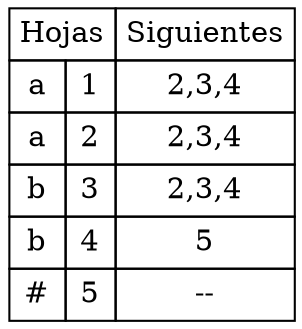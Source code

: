 digraph tablaSiguientes {
abc [shape=none, margin=0, label=<
<TABLE BORDER="0" CELLBORDER="1" CELLSPACING="0" CELLPADDING="4">
<TR>
<TD COLSPAN="2">Hojas</TD>
<TD>Siguientes</TD>
</TR>
<TR>
<TD>a</TD>
<TD>1</TD>
<TD>2,3,4</TD>
</TR>
<TR>
<TD>a</TD>
<TD>2</TD>
<TD>2,3,4</TD>
</TR>
<TR>
<TD>b</TD>
<TD>3</TD>
<TD>2,3,4</TD>
</TR>
<TR>
<TD>b</TD>
<TD>4</TD>
<TD>5</TD>
</TR>
<TR>
<TD>#</TD>
<TD>5</TD>
<TD>--</TD>
</TR>
</TABLE>>];
}